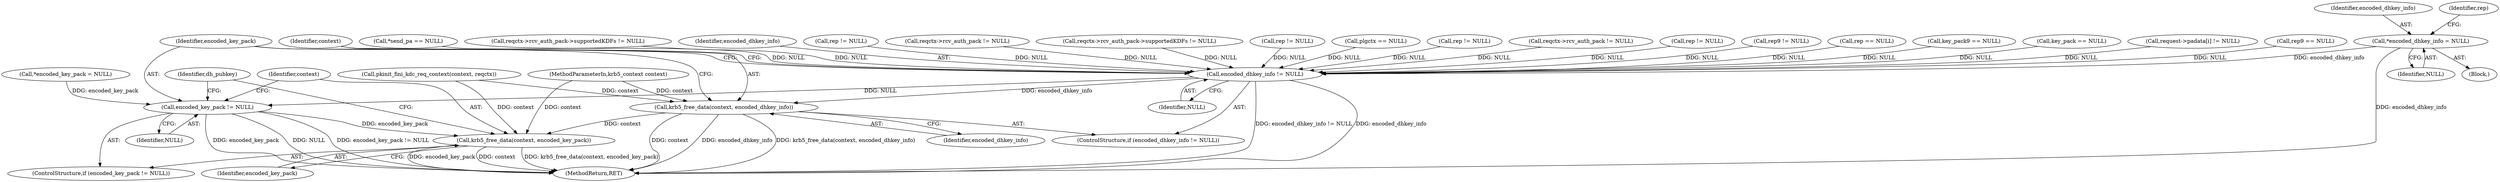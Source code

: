 digraph "0_krb5_db64ca25d661a47b996b4e2645998b5d7f0eb52c@pointer" {
"1000168" [label="(Call,*encoded_dhkey_info = NULL)"];
"1001355" [label="(Call,encoded_dhkey_info != NULL)"];
"1001358" [label="(Call,krb5_free_data(context, encoded_dhkey_info))"];
"1001365" [label="(Call,krb5_free_data(context, encoded_key_pack))"];
"1001362" [label="(Call,encoded_key_pack != NULL)"];
"1001354" [label="(ControlStructure,if (encoded_dhkey_info != NULL))"];
"1000344" [label="(Call,rep == NULL)"];
"1001362" [label="(Call,encoded_key_pack != NULL)"];
"1001365" [label="(Call,krb5_free_data(context, encoded_key_pack))"];
"1001361" [label="(ControlStructure,if (encoded_key_pack != NULL))"];
"1000916" [label="(Call,key_pack9 == NULL)"];
"1000764" [label="(Call,key_pack == NULL)"];
"1000170" [label="(Identifier,NULL)"];
"1000712" [label="(Call,request->padata[i] != NULL)"];
"1001364" [label="(Identifier,NULL)"];
"1001358" [label="(Call,krb5_free_data(context, encoded_dhkey_info))"];
"1000364" [label="(Call,rep9 == NULL)"];
"1001278" [label="(Call,*send_pa == NULL)"];
"1000169" [label="(Identifier,encoded_dhkey_info)"];
"1001415" [label="(MethodReturn,RET)"];
"1001080" [label="(Call,reqctx->rcv_auth_pack->supportedKDFs != NULL)"];
"1001356" [label="(Identifier,encoded_dhkey_info)"];
"1000122" [label="(Block,)"];
"1001355" [label="(Call,encoded_dhkey_info != NULL)"];
"1000168" [label="(Call,*encoded_dhkey_info = NULL)"];
"1000470" [label="(Call,rep != NULL)"];
"1001090" [label="(Call,reqctx->rcv_auth_pack != NULL)"];
"1001095" [label="(Call,reqctx->rcv_auth_pack->supportedKDFs != NULL)"];
"1001066" [label="(Call,rep != NULL)"];
"1000257" [label="(Call,plgctx == NULL)"];
"1001360" [label="(Identifier,encoded_dhkey_info)"];
"1001357" [label="(Identifier,NULL)"];
"1000173" [label="(Identifier,rep)"];
"1000528" [label="(Call,rep != NULL)"];
"1001363" [label="(Identifier,encoded_key_pack)"];
"1001345" [label="(Call,pkinit_fini_kdc_req_context(context, reqctx))"];
"1000111" [label="(MethodParameterIn,krb5_context context)"];
"1001075" [label="(Call,reqctx->rcv_auth_pack != NULL)"];
"1001359" [label="(Identifier,context)"];
"1001367" [label="(Identifier,encoded_key_pack)"];
"1001195" [label="(Call,rep != NULL)"];
"1000519" [label="(Call,rep9 != NULL)"];
"1001366" [label="(Identifier,context)"];
"1001369" [label="(Identifier,dh_pubkey)"];
"1000198" [label="(Call,*encoded_key_pack = NULL)"];
"1000168" -> "1000122"  [label="AST: "];
"1000168" -> "1000170"  [label="CFG: "];
"1000169" -> "1000168"  [label="AST: "];
"1000170" -> "1000168"  [label="AST: "];
"1000173" -> "1000168"  [label="CFG: "];
"1000168" -> "1001415"  [label="DDG: encoded_dhkey_info"];
"1000168" -> "1001355"  [label="DDG: encoded_dhkey_info"];
"1001355" -> "1001354"  [label="AST: "];
"1001355" -> "1001357"  [label="CFG: "];
"1001356" -> "1001355"  [label="AST: "];
"1001357" -> "1001355"  [label="AST: "];
"1001359" -> "1001355"  [label="CFG: "];
"1001363" -> "1001355"  [label="CFG: "];
"1001355" -> "1001415"  [label="DDG: encoded_dhkey_info != NULL"];
"1001355" -> "1001415"  [label="DDG: encoded_dhkey_info"];
"1000257" -> "1001355"  [label="DDG: NULL"];
"1001080" -> "1001355"  [label="DDG: NULL"];
"1001066" -> "1001355"  [label="DDG: NULL"];
"1000712" -> "1001355"  [label="DDG: NULL"];
"1001095" -> "1001355"  [label="DDG: NULL"];
"1001075" -> "1001355"  [label="DDG: NULL"];
"1000344" -> "1001355"  [label="DDG: NULL"];
"1000916" -> "1001355"  [label="DDG: NULL"];
"1001195" -> "1001355"  [label="DDG: NULL"];
"1000470" -> "1001355"  [label="DDG: NULL"];
"1000528" -> "1001355"  [label="DDG: NULL"];
"1000764" -> "1001355"  [label="DDG: NULL"];
"1001090" -> "1001355"  [label="DDG: NULL"];
"1000364" -> "1001355"  [label="DDG: NULL"];
"1000519" -> "1001355"  [label="DDG: NULL"];
"1001278" -> "1001355"  [label="DDG: NULL"];
"1001355" -> "1001358"  [label="DDG: encoded_dhkey_info"];
"1001355" -> "1001362"  [label="DDG: NULL"];
"1001358" -> "1001354"  [label="AST: "];
"1001358" -> "1001360"  [label="CFG: "];
"1001359" -> "1001358"  [label="AST: "];
"1001360" -> "1001358"  [label="AST: "];
"1001363" -> "1001358"  [label="CFG: "];
"1001358" -> "1001415"  [label="DDG: context"];
"1001358" -> "1001415"  [label="DDG: encoded_dhkey_info"];
"1001358" -> "1001415"  [label="DDG: krb5_free_data(context, encoded_dhkey_info)"];
"1001345" -> "1001358"  [label="DDG: context"];
"1000111" -> "1001358"  [label="DDG: context"];
"1001358" -> "1001365"  [label="DDG: context"];
"1001365" -> "1001361"  [label="AST: "];
"1001365" -> "1001367"  [label="CFG: "];
"1001366" -> "1001365"  [label="AST: "];
"1001367" -> "1001365"  [label="AST: "];
"1001369" -> "1001365"  [label="CFG: "];
"1001365" -> "1001415"  [label="DDG: context"];
"1001365" -> "1001415"  [label="DDG: krb5_free_data(context, encoded_key_pack)"];
"1001365" -> "1001415"  [label="DDG: encoded_key_pack"];
"1001345" -> "1001365"  [label="DDG: context"];
"1000111" -> "1001365"  [label="DDG: context"];
"1001362" -> "1001365"  [label="DDG: encoded_key_pack"];
"1001362" -> "1001361"  [label="AST: "];
"1001362" -> "1001364"  [label="CFG: "];
"1001363" -> "1001362"  [label="AST: "];
"1001364" -> "1001362"  [label="AST: "];
"1001366" -> "1001362"  [label="CFG: "];
"1001369" -> "1001362"  [label="CFG: "];
"1001362" -> "1001415"  [label="DDG: encoded_key_pack"];
"1001362" -> "1001415"  [label="DDG: NULL"];
"1001362" -> "1001415"  [label="DDG: encoded_key_pack != NULL"];
"1000198" -> "1001362"  [label="DDG: encoded_key_pack"];
}
